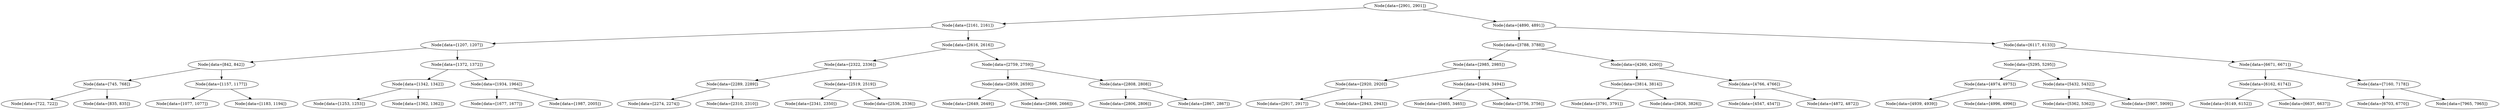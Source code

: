 digraph G{
868692382 [label="Node{data=[2901, 2901]}"]
868692382 -> 140912180
140912180 [label="Node{data=[2161, 2161]}"]
140912180 -> 430820161
430820161 [label="Node{data=[1207, 1207]}"]
430820161 -> 251911323
251911323 [label="Node{data=[842, 842]}"]
251911323 -> 96618276
96618276 [label="Node{data=[745, 768]}"]
96618276 -> 1017943598
1017943598 [label="Node{data=[722, 722]}"]
96618276 -> 1269605689
1269605689 [label="Node{data=[835, 835]}"]
251911323 -> 1524260819
1524260819 [label="Node{data=[1157, 1177]}"]
1524260819 -> 1295435979
1295435979 [label="Node{data=[1077, 1077]}"]
1524260819 -> 359873189
359873189 [label="Node{data=[1183, 1194]}"]
430820161 -> 995676255
995676255 [label="Node{data=[1372, 1372]}"]
995676255 -> 871638048
871638048 [label="Node{data=[1342, 1342]}"]
871638048 -> 1216332293
1216332293 [label="Node{data=[1253, 1253]}"]
871638048 -> 1146449853
1146449853 [label="Node{data=[1362, 1362]}"]
995676255 -> 972199232
972199232 [label="Node{data=[1934, 1964]}"]
972199232 -> 733307770
733307770 [label="Node{data=[1677, 1677]}"]
972199232 -> 502068195
502068195 [label="Node{data=[1987, 2005]}"]
140912180 -> 1915440996
1915440996 [label="Node{data=[2616, 2616]}"]
1915440996 -> 1608420596
1608420596 [label="Node{data=[2322, 2336]}"]
1608420596 -> 1601211078
1601211078 [label="Node{data=[2289, 2289]}"]
1601211078 -> 637077792
637077792 [label="Node{data=[2274, 2274]}"]
1601211078 -> 226570900
226570900 [label="Node{data=[2310, 2310]}"]
1608420596 -> 638822140
638822140 [label="Node{data=[2519, 2519]}"]
638822140 -> 2104376898
2104376898 [label="Node{data=[2341, 2350]}"]
638822140 -> 271812806
271812806 [label="Node{data=[2536, 2536]}"]
1915440996 -> 337780166
337780166 [label="Node{data=[2759, 2759]}"]
337780166 -> 800943608
800943608 [label="Node{data=[2659, 2659]}"]
800943608 -> 590207587
590207587 [label="Node{data=[2649, 2649]}"]
800943608 -> 794039160
794039160 [label="Node{data=[2666, 2666]}"]
337780166 -> 723318649
723318649 [label="Node{data=[2808, 2808]}"]
723318649 -> 1862966607
1862966607 [label="Node{data=[2806, 2806]}"]
723318649 -> 582593551
582593551 [label="Node{data=[2867, 2867]}"]
868692382 -> 771339507
771339507 [label="Node{data=[4890, 4891]}"]
771339507 -> 1628584202
1628584202 [label="Node{data=[3788, 3788]}"]
1628584202 -> 1523130498
1523130498 [label="Node{data=[2985, 2985]}"]
1523130498 -> 905917952
905917952 [label="Node{data=[2920, 2920]}"]
905917952 -> 1438728800
1438728800 [label="Node{data=[2917, 2917]}"]
905917952 -> 627833787
627833787 [label="Node{data=[2943, 2943]}"]
1523130498 -> 909443748
909443748 [label="Node{data=[3494, 3494]}"]
909443748 -> 2058775892
2058775892 [label="Node{data=[3465, 3465]}"]
909443748 -> 624685600
624685600 [label="Node{data=[3756, 3756]}"]
1628584202 -> 1610048287
1610048287 [label="Node{data=[4260, 4260]}"]
1610048287 -> 1103719015
1103719015 [label="Node{data=[3814, 3814]}"]
1103719015 -> 148665287
148665287 [label="Node{data=[3791, 3791]}"]
1103719015 -> 1921792526
1921792526 [label="Node{data=[3826, 3826]}"]
1610048287 -> 377962715
377962715 [label="Node{data=[4766, 4766]}"]
377962715 -> 471308862
471308862 [label="Node{data=[4547, 4547]}"]
377962715 -> 2000584752
2000584752 [label="Node{data=[4872, 4872]}"]
771339507 -> 1685162131
1685162131 [label="Node{data=[6117, 6133]}"]
1685162131 -> 1214025054
1214025054 [label="Node{data=[5295, 5295]}"]
1214025054 -> 1757030401
1757030401 [label="Node{data=[4974, 4975]}"]
1757030401 -> 1803950630
1803950630 [label="Node{data=[4939, 4939]}"]
1757030401 -> 64697045
64697045 [label="Node{data=[4996, 4996]}"]
1214025054 -> 792820109
792820109 [label="Node{data=[5432, 5432]}"]
792820109 -> 369276484
369276484 [label="Node{data=[5362, 5362]}"]
792820109 -> 1292814728
1292814728 [label="Node{data=[5907, 5909]}"]
1685162131 -> 395908966
395908966 [label="Node{data=[6671, 6671]}"]
395908966 -> 867211529
867211529 [label="Node{data=[6162, 6174]}"]
867211529 -> 805550509
805550509 [label="Node{data=[6149, 6152]}"]
867211529 -> 192574636
192574636 [label="Node{data=[6637, 6637]}"]
395908966 -> 1409773698
1409773698 [label="Node{data=[7160, 7178]}"]
1409773698 -> 1674105818
1674105818 [label="Node{data=[6703, 6770]}"]
1409773698 -> 1311494367
1311494367 [label="Node{data=[7965, 7965]}"]
}